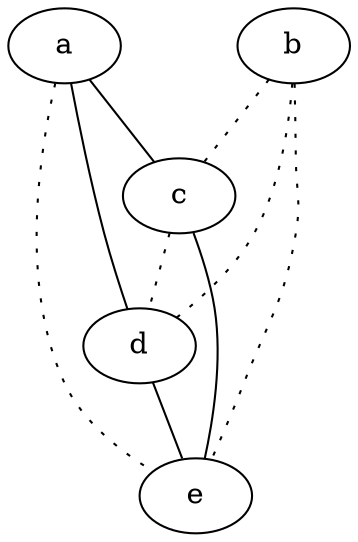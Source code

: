 graph {
a -- c;
a -- d;
a -- e [style=dotted];
b -- c [style=dotted];
b -- d [style=dotted];
b -- e [style=dotted];
c -- d [style=dotted];
c -- e;
d -- e;
}
